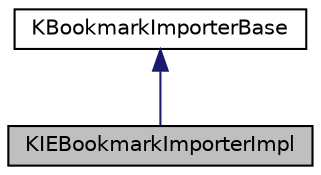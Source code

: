 digraph "KIEBookmarkImporterImpl"
{
  edge [fontname="Helvetica",fontsize="10",labelfontname="Helvetica",labelfontsize="10"];
  node [fontname="Helvetica",fontsize="10",shape=record];
  Node0 [label="KIEBookmarkImporterImpl",height=0.2,width=0.4,color="black", fillcolor="grey75", style="filled", fontcolor="black"];
  Node1 -> Node0 [dir="back",color="midnightblue",fontsize="10",style="solid",fontname="Helvetica"];
  Node1 [label="KBookmarkImporterBase",height=0.2,width=0.4,color="black", fillcolor="white", style="filled",URL="$classKBookmarkImporterBase.html",tooltip="A class for importing NS bookmarks KEditBookmarks uses it to insert bookmarks into its DOM tree..."];
}
